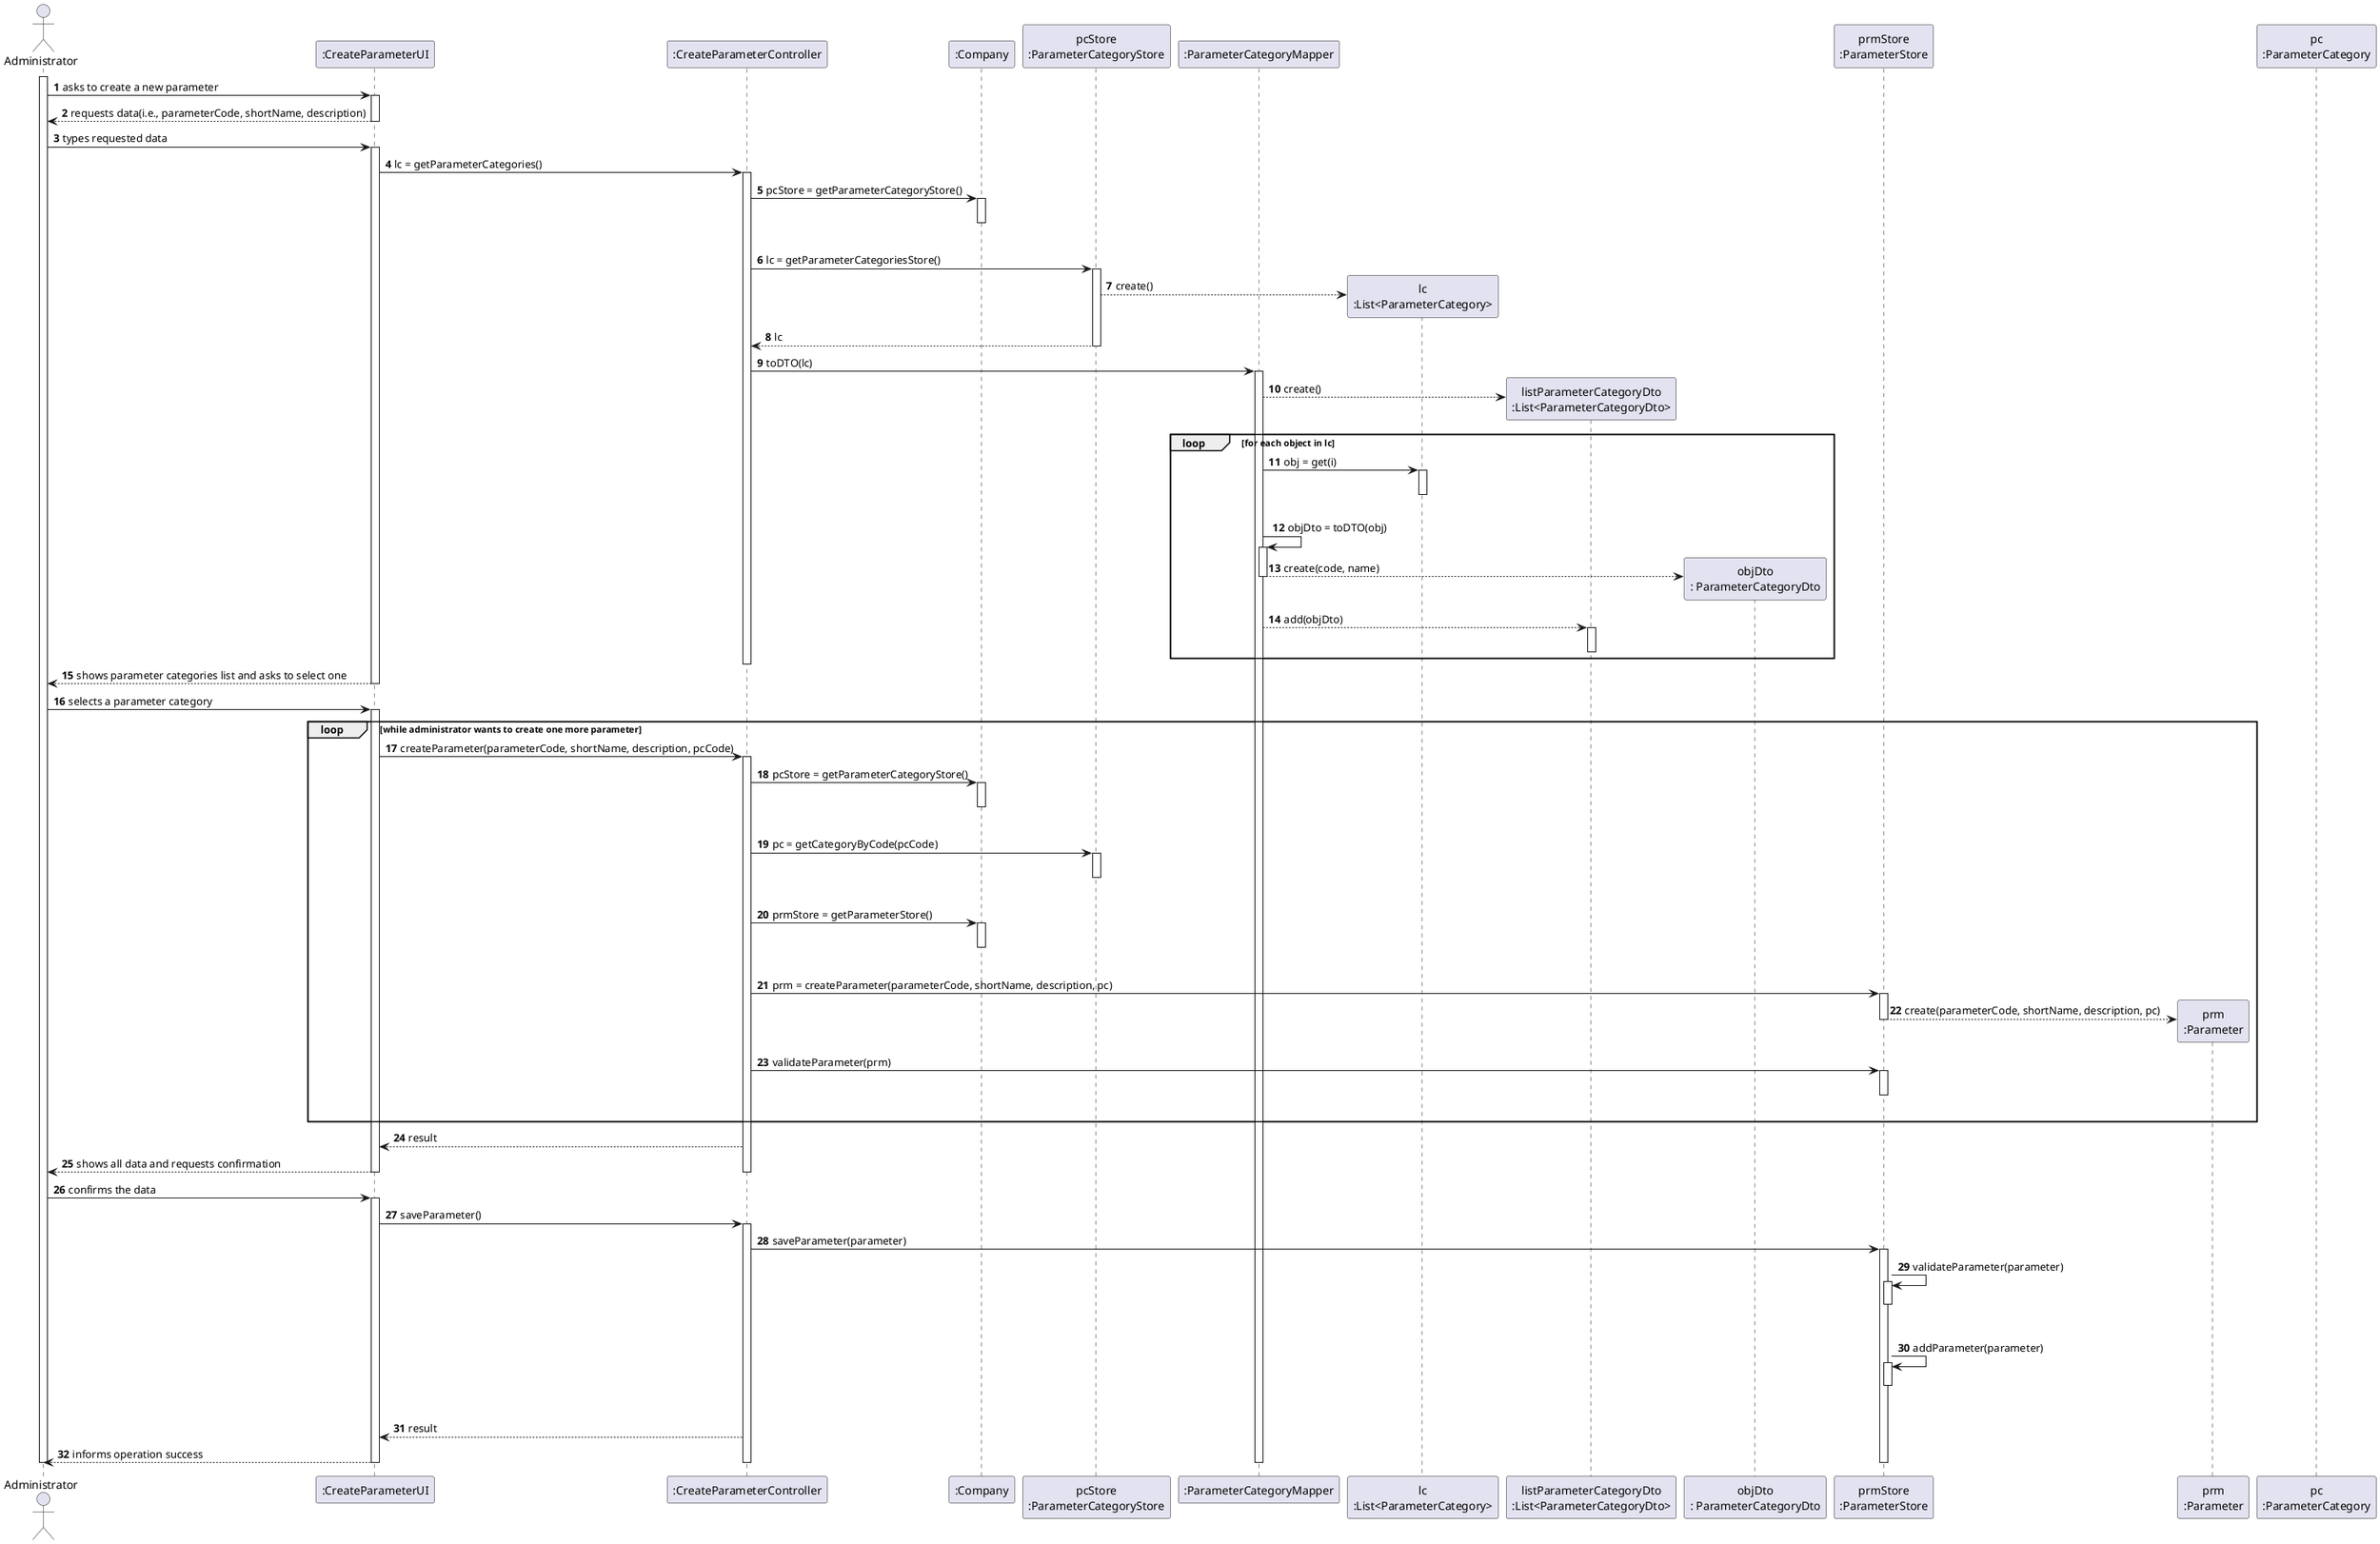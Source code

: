 @startuml
autonumber
'hide footbox
actor "Administrator" as ADM

participant ":CreateParameterUI" as UI
participant ":CreateParameterController" as CTRL
participant ":Company" as CMP
participant "pcStore\n:ParameterCategoryStore" as PCSTORE
participant ":ParameterCategoryMapper" as PCMAPPER
participant "lc\n:List<ParameterCategory>" as LC
participant "listParameterCategoryDto\n:List<ParameterCategoryDto>" as LIST_DTO
participant "objDto\n: ParameterCategoryDto" as OBJ_DTO
participant "prmStore\n:ParameterStore" as PRMSTORE
participant "prm\n:Parameter" as PRM
participant "pc\n:ParameterCategory" as PC

activate ADM
ADM -> UI : asks to create a new parameter
activate UI
UI --> ADM : requests data(i.e., parameterCode, shortName, description)
deactivate UI

ADM -> UI : types requested data
activate UI

UI -> CTRL : lc = getParameterCategories()
activate CTRL

CTRL -> CMP : pcStore = getParameterCategoryStore()
activate CMP
|||
deactivate CMP

CTRL -> PCSTORE : lc = getParameterCategoriesStore()
activate PCSTORE

PCSTORE --> LC** : create()
PCSTORE --> CTRL : lc
deactivate PCSTORE

CTRL -> PCMAPPER : toDTO(lc)
activate PCMAPPER

PCMAPPER --> LIST_DTO** : create()

loop for each object in lc
PCMAPPER -> LC : obj = get(i)
activate LC
|||
deactivate LC

PCMAPPER -> PCMAPPER : objDto = toDTO(obj)
activate PCMAPPER

PCMAPPER --> OBJ_DTO** : create(code, name)
deactivate PCMAPPER

PCMAPPER --> LIST_DTO : add(objDto)
activate LIST_DTO
deactivate LIST_DTO
end

deactivate CTRL

UI --> ADM : shows parameter categories list and asks to select one
deactivate CMP
deactivate UI

ADM -> UI : selects a parameter category
activate UI

loop while administrator wants to create one more parameter
UI -> CTRL : createParameter(parameterCode, shortName, description, pcCode)
activate CTRL

CTRL -> CMP : pcStore = getParameterCategoryStore()
activate CMP
|||
deactivate CMP

CTRL -> PCSTORE : pc = getCategoryByCode(pcCode)
activate PCSTORE
|||
deactivate PCSTORE

CTRL -> CMP: prmStore = getParameterStore()
activate CMP
|||
deactivate CMP
CTRL -> PRMSTORE: prm = createParameter(parameterCode, shortName, description, pc)
activate PRMSTORE

PRMSTORE --> PRM**: create(parameterCode, shortName, description, pc)
deactivate PRMSTORE
CTRL -> PRMSTORE: validateParameter(prm)
activate PRMSTORE
|||
deactivate PRMSTORE
end


CTRL --> UI: result

UI --> ADM: shows all data and requests confirmation
deactivate CTRL
deactivate UI

ADM -> UI : confirms the data
activate UI
UI -> CTRL : saveParameter()
activate CTRL

CTRL -> PRMSTORE : saveParameter(parameter)
activate PRMSTORE

PRMSTORE -> PRMSTORE: validateParameter(parameter)
activate PRMSTORE
|||
deactivate PRMSTORE
PRMSTORE -> PRMSTORE: addParameter(parameter)
activate PRMSTORE
|||
deactivate PRMSTORE

CTRL --> UI: result

UI --> ADM : informs operation success
deactivate PCMAPPER
deactivate PRMSTORE
deactivate CTRL
deactivate UI

deactivate ADM

@enduml